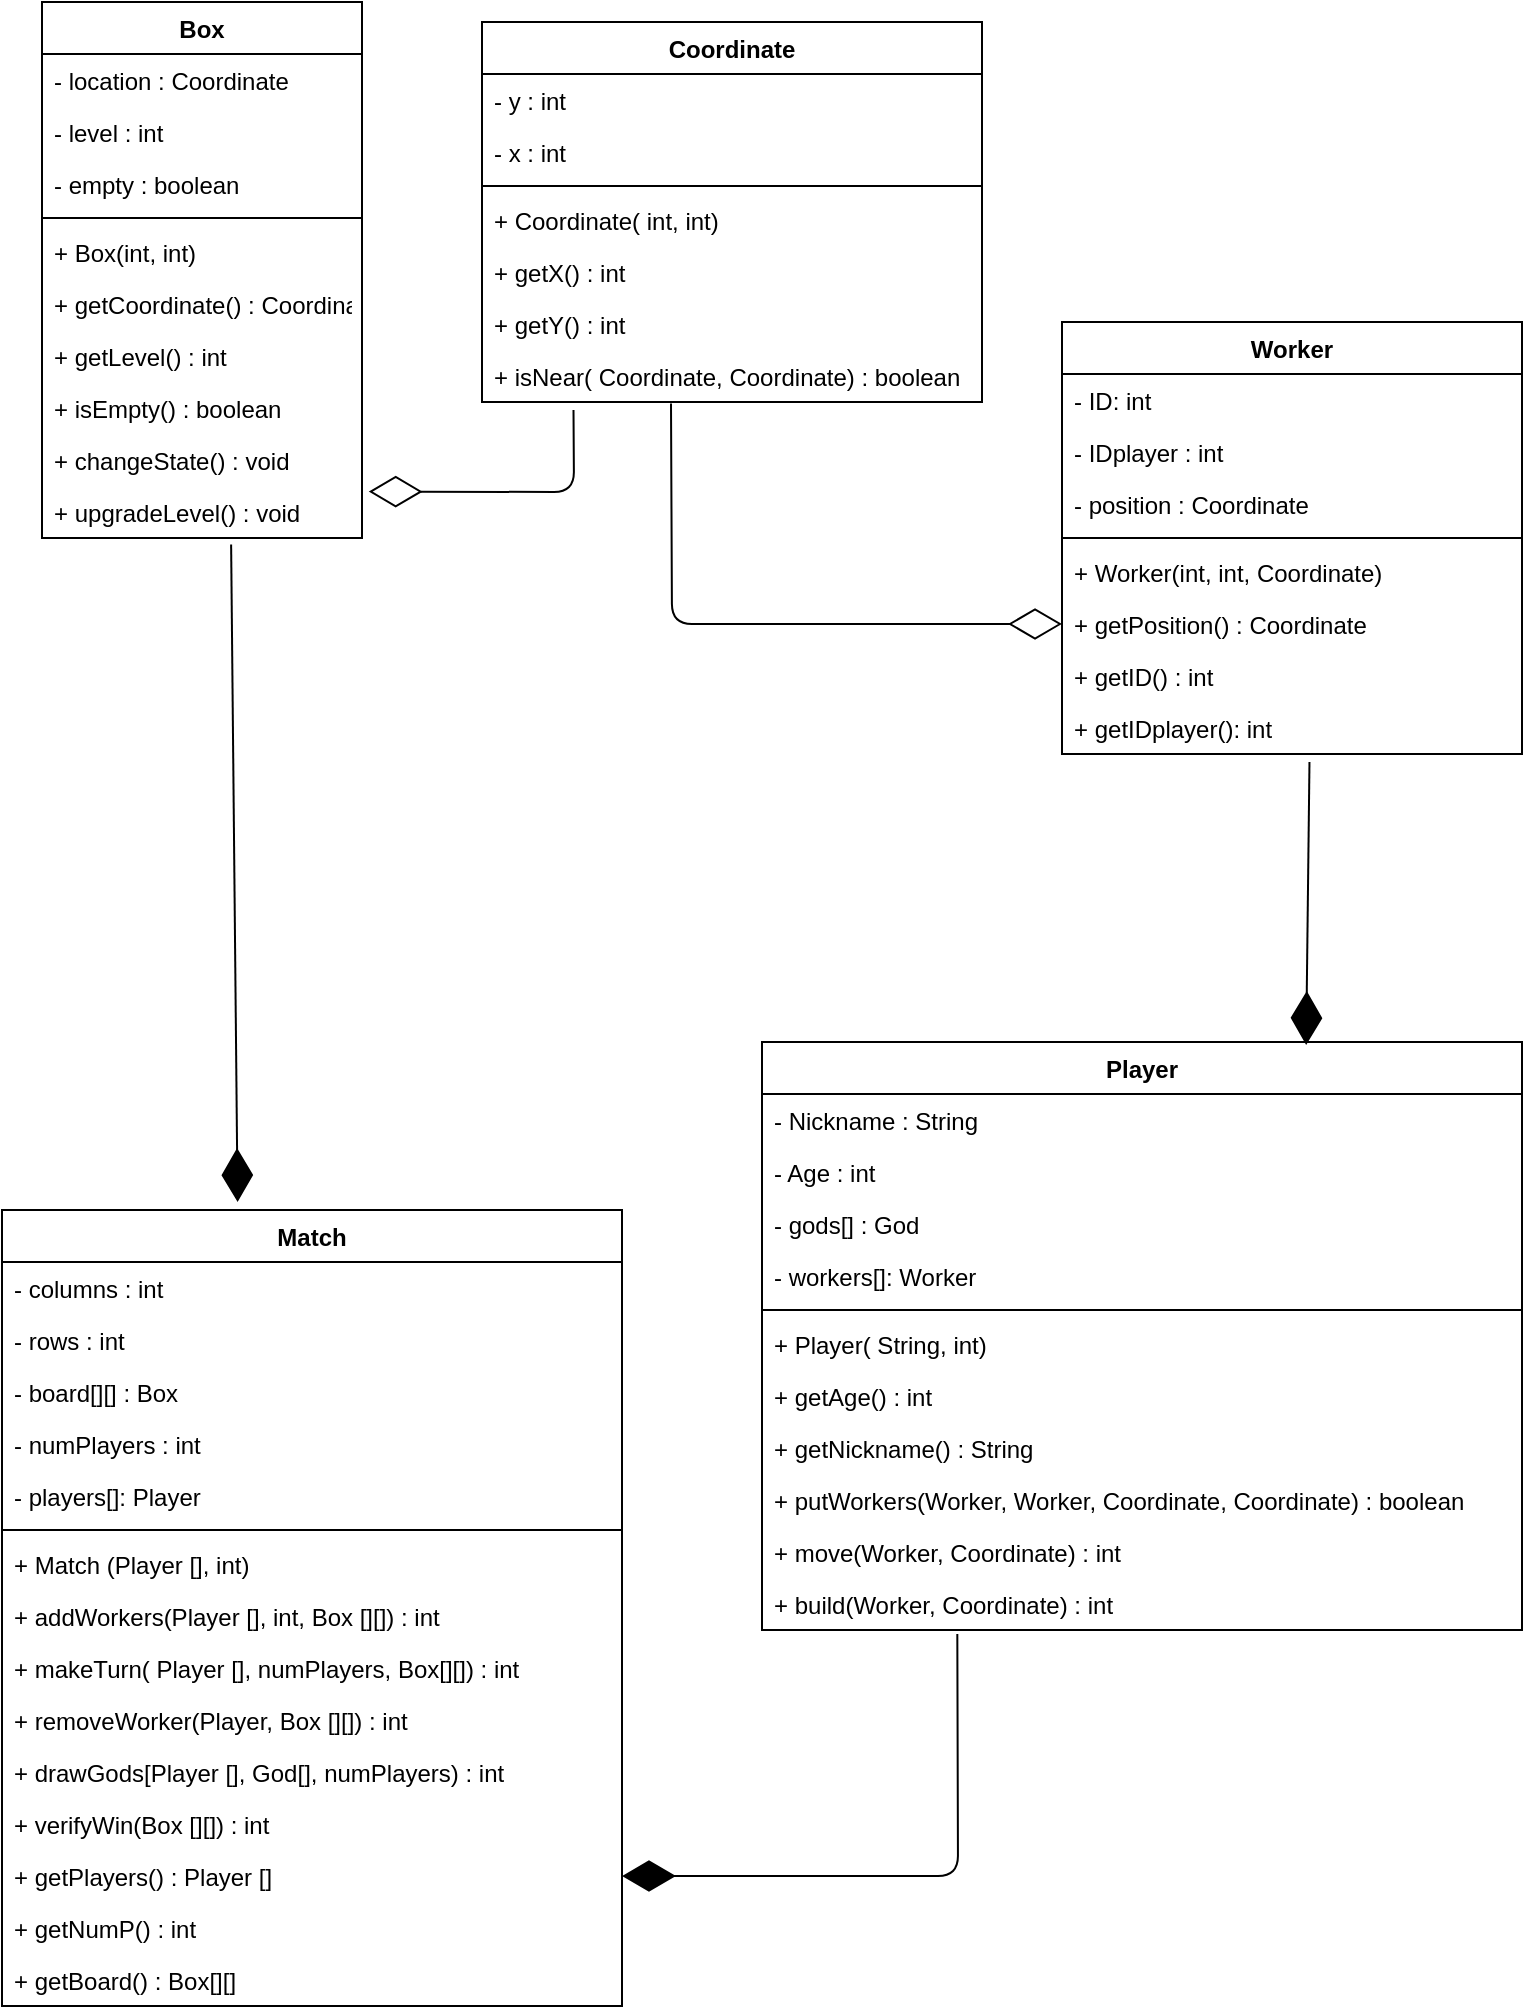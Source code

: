 <mxfile version="12.8.8" type="device"><diagram name="Page-1" id="c4acf3e9-155e-7222-9cf6-157b1a14988f"><mxGraphModel dx="1267" dy="565" grid="1" gridSize="10" guides="1" tooltips="1" connect="1" arrows="1" fold="1" page="1" pageScale="1" pageWidth="850" pageHeight="1100" background="#ffffff" math="0" shadow="0"><root><mxCell id="0"/><mxCell id="1" parent="0"/><mxCell id="l6k8qDA1Fq8a3DRyq_wM-25" value="Box" style="swimlane;fontStyle=1;align=center;verticalAlign=top;childLayout=stackLayout;horizontal=1;startSize=26;horizontalStack=0;resizeParent=1;resizeParentMax=0;resizeLast=0;collapsible=1;marginBottom=0;fillColor=none;" vertex="1" parent="1"><mxGeometry x="80" y="40" width="160" height="268" as="geometry"/></mxCell><mxCell id="l6k8qDA1Fq8a3DRyq_wM-26" value="- location : Coordinate" style="text;strokeColor=none;fillColor=none;align=left;verticalAlign=top;spacingLeft=4;spacingRight=4;overflow=hidden;rotatable=0;points=[[0,0.5],[1,0.5]];portConstraint=eastwest;" vertex="1" parent="l6k8qDA1Fq8a3DRyq_wM-25"><mxGeometry y="26" width="160" height="26" as="geometry"/></mxCell><mxCell id="l6k8qDA1Fq8a3DRyq_wM-30" value="- level : int" style="text;strokeColor=none;fillColor=none;align=left;verticalAlign=top;spacingLeft=4;spacingRight=4;overflow=hidden;rotatable=0;points=[[0,0.5],[1,0.5]];portConstraint=eastwest;" vertex="1" parent="l6k8qDA1Fq8a3DRyq_wM-25"><mxGeometry y="52" width="160" height="26" as="geometry"/></mxCell><mxCell id="l6k8qDA1Fq8a3DRyq_wM-31" value="- empty : boolean" style="text;strokeColor=none;fillColor=none;align=left;verticalAlign=top;spacingLeft=4;spacingRight=4;overflow=hidden;rotatable=0;points=[[0,0.5],[1,0.5]];portConstraint=eastwest;" vertex="1" parent="l6k8qDA1Fq8a3DRyq_wM-25"><mxGeometry y="78" width="160" height="26" as="geometry"/></mxCell><mxCell id="l6k8qDA1Fq8a3DRyq_wM-27" value="" style="line;strokeWidth=1;fillColor=none;align=left;verticalAlign=middle;spacingTop=-1;spacingLeft=3;spacingRight=3;rotatable=0;labelPosition=right;points=[];portConstraint=eastwest;" vertex="1" parent="l6k8qDA1Fq8a3DRyq_wM-25"><mxGeometry y="104" width="160" height="8" as="geometry"/></mxCell><mxCell id="l6k8qDA1Fq8a3DRyq_wM-37" value="+ Box(int, int)" style="text;strokeColor=none;fillColor=none;align=left;verticalAlign=top;spacingLeft=4;spacingRight=4;overflow=hidden;rotatable=0;points=[[0,0.5],[1,0.5]];portConstraint=eastwest;" vertex="1" parent="l6k8qDA1Fq8a3DRyq_wM-25"><mxGeometry y="112" width="160" height="26" as="geometry"/></mxCell><mxCell id="l6k8qDA1Fq8a3DRyq_wM-32" value="+ getCoordinate() : Coordinate" style="text;strokeColor=none;fillColor=none;align=left;verticalAlign=top;spacingLeft=4;spacingRight=4;overflow=hidden;rotatable=0;points=[[0,0.5],[1,0.5]];portConstraint=eastwest;" vertex="1" parent="l6k8qDA1Fq8a3DRyq_wM-25"><mxGeometry y="138" width="160" height="26" as="geometry"/></mxCell><mxCell id="l6k8qDA1Fq8a3DRyq_wM-33" value="+ getLevel() : int" style="text;strokeColor=none;fillColor=none;align=left;verticalAlign=top;spacingLeft=4;spacingRight=4;overflow=hidden;rotatable=0;points=[[0,0.5],[1,0.5]];portConstraint=eastwest;" vertex="1" parent="l6k8qDA1Fq8a3DRyq_wM-25"><mxGeometry y="164" width="160" height="26" as="geometry"/></mxCell><mxCell id="l6k8qDA1Fq8a3DRyq_wM-34" value="+ isEmpty() : boolean" style="text;strokeColor=none;fillColor=none;align=left;verticalAlign=top;spacingLeft=4;spacingRight=4;overflow=hidden;rotatable=0;points=[[0,0.5],[1,0.5]];portConstraint=eastwest;" vertex="1" parent="l6k8qDA1Fq8a3DRyq_wM-25"><mxGeometry y="190" width="160" height="26" as="geometry"/></mxCell><mxCell id="l6k8qDA1Fq8a3DRyq_wM-35" value="+ changeState() : void" style="text;strokeColor=none;fillColor=none;align=left;verticalAlign=top;spacingLeft=4;spacingRight=4;overflow=hidden;rotatable=0;points=[[0,0.5],[1,0.5]];portConstraint=eastwest;" vertex="1" parent="l6k8qDA1Fq8a3DRyq_wM-25"><mxGeometry y="216" width="160" height="26" as="geometry"/></mxCell><mxCell id="l6k8qDA1Fq8a3DRyq_wM-36" value="+ upgradeLevel() : void" style="text;strokeColor=none;fillColor=none;align=left;verticalAlign=top;spacingLeft=4;spacingRight=4;overflow=hidden;rotatable=0;points=[[0,0.5],[1,0.5]];portConstraint=eastwest;" vertex="1" parent="l6k8qDA1Fq8a3DRyq_wM-25"><mxGeometry y="242" width="160" height="26" as="geometry"/></mxCell><mxCell id="l6k8qDA1Fq8a3DRyq_wM-82" value="" style="endArrow=diamondThin;endFill=1;endSize=24;html=1;exitX=0.257;exitY=1.077;exitDx=0;exitDy=0;exitPerimeter=0;entryX=1;entryY=0.5;entryDx=0;entryDy=0;" edge="1" parent="1" source="l6k8qDA1Fq8a3DRyq_wM-54" target="l6k8qDA1Fq8a3DRyq_wM-68"><mxGeometry width="160" relative="1" as="geometry"><mxPoint x="340" y="370" as="sourcePoint"/><mxPoint x="350" y="450" as="targetPoint"/><Array as="points"><mxPoint x="538" y="977"/></Array></mxGeometry></mxCell><mxCell id="l6k8qDA1Fq8a3DRyq_wM-83" value="" style="endArrow=diamondThin;endFill=1;endSize=24;html=1;exitX=0.591;exitY=1.123;exitDx=0;exitDy=0;exitPerimeter=0;entryX=0.38;entryY=-0.01;entryDx=0;entryDy=0;entryPerimeter=0;" edge="1" parent="1" source="l6k8qDA1Fq8a3DRyq_wM-36" target="l6k8qDA1Fq8a3DRyq_wM-19"><mxGeometry width="160" relative="1" as="geometry"><mxPoint x="460" y="360" as="sourcePoint"/><mxPoint x="200" y="450" as="targetPoint"/></mxGeometry></mxCell><mxCell id="l6k8qDA1Fq8a3DRyq_wM-84" value="" style="endArrow=diamondThin;endFill=1;endSize=24;html=1;exitX=0.538;exitY=1.154;exitDx=0;exitDy=0;exitPerimeter=0;entryX=0.716;entryY=0.005;entryDx=0;entryDy=0;entryPerimeter=0;" edge="1" parent="1" source="l6k8qDA1Fq8a3DRyq_wM-63" target="l6k8qDA1Fq8a3DRyq_wM-9"><mxGeometry width="160" relative="1" as="geometry"><mxPoint x="460" y="460" as="sourcePoint"/><mxPoint x="560" y="370" as="targetPoint"/><Array as="points"/></mxGeometry></mxCell><mxCell id="l6k8qDA1Fq8a3DRyq_wM-87" value="" style="endArrow=diamondThin;endFill=0;endSize=24;html=1;exitX=0.378;exitY=1.031;exitDx=0;exitDy=0;exitPerimeter=0;entryX=0;entryY=0.5;entryDx=0;entryDy=0;" edge="1" parent="1" source="l6k8qDA1Fq8a3DRyq_wM-79" target="l6k8qDA1Fq8a3DRyq_wM-61"><mxGeometry width="160" relative="1" as="geometry"><mxPoint x="460" y="710" as="sourcePoint"/><mxPoint x="587" y="412" as="targetPoint"/><Array as="points"><mxPoint x="395" y="351"/></Array></mxGeometry></mxCell><mxCell id="l6k8qDA1Fq8a3DRyq_wM-88" value="" style="endArrow=diamondThin;endFill=0;endSize=24;html=1;exitX=0.183;exitY=1.154;exitDx=0;exitDy=0;exitPerimeter=0;entryX=1.021;entryY=0.108;entryDx=0;entryDy=0;entryPerimeter=0;" edge="1" parent="1" source="l6k8qDA1Fq8a3DRyq_wM-79" target="l6k8qDA1Fq8a3DRyq_wM-36"><mxGeometry width="160" relative="1" as="geometry"><mxPoint x="460" y="630" as="sourcePoint"/><mxPoint x="260" y="370" as="targetPoint"/><Array as="points"><mxPoint x="346" y="285"/></Array></mxGeometry></mxCell><mxCell id="l6k8qDA1Fq8a3DRyq_wM-55" value="Worker" style="swimlane;fontStyle=1;align=center;verticalAlign=top;childLayout=stackLayout;horizontal=1;startSize=26;horizontalStack=0;resizeParent=1;resizeParentMax=0;resizeLast=0;collapsible=1;marginBottom=0;fillColor=none;" vertex="1" parent="1"><mxGeometry x="590" y="200" width="230" height="216" as="geometry"/></mxCell><mxCell id="l6k8qDA1Fq8a3DRyq_wM-56" value="- ID: int" style="text;strokeColor=none;fillColor=none;align=left;verticalAlign=top;spacingLeft=4;spacingRight=4;overflow=hidden;rotatable=0;points=[[0,0.5],[1,0.5]];portConstraint=eastwest;" vertex="1" parent="l6k8qDA1Fq8a3DRyq_wM-55"><mxGeometry y="26" width="230" height="26" as="geometry"/></mxCell><mxCell id="l6k8qDA1Fq8a3DRyq_wM-59" value="- IDplayer : int" style="text;strokeColor=none;fillColor=none;align=left;verticalAlign=top;spacingLeft=4;spacingRight=4;overflow=hidden;rotatable=0;points=[[0,0.5],[1,0.5]];portConstraint=eastwest;" vertex="1" parent="l6k8qDA1Fq8a3DRyq_wM-55"><mxGeometry y="52" width="230" height="26" as="geometry"/></mxCell><mxCell id="l6k8qDA1Fq8a3DRyq_wM-60" value="- position : Coordinate" style="text;strokeColor=none;fillColor=none;align=left;verticalAlign=top;spacingLeft=4;spacingRight=4;overflow=hidden;rotatable=0;points=[[0,0.5],[1,0.5]];portConstraint=eastwest;" vertex="1" parent="l6k8qDA1Fq8a3DRyq_wM-55"><mxGeometry y="78" width="230" height="26" as="geometry"/></mxCell><mxCell id="l6k8qDA1Fq8a3DRyq_wM-57" value="" style="line;strokeWidth=1;fillColor=none;align=left;verticalAlign=middle;spacingTop=-1;spacingLeft=3;spacingRight=3;rotatable=0;labelPosition=right;points=[];portConstraint=eastwest;" vertex="1" parent="l6k8qDA1Fq8a3DRyq_wM-55"><mxGeometry y="104" width="230" height="8" as="geometry"/></mxCell><mxCell id="l6k8qDA1Fq8a3DRyq_wM-58" value="+ Worker(int, int, Coordinate)" style="text;strokeColor=none;fillColor=none;align=left;verticalAlign=top;spacingLeft=4;spacingRight=4;overflow=hidden;rotatable=0;points=[[0,0.5],[1,0.5]];portConstraint=eastwest;" vertex="1" parent="l6k8qDA1Fq8a3DRyq_wM-55"><mxGeometry y="112" width="230" height="26" as="geometry"/></mxCell><mxCell id="l6k8qDA1Fq8a3DRyq_wM-61" value="+ getPosition() : Coordinate" style="text;strokeColor=none;fillColor=none;align=left;verticalAlign=top;spacingLeft=4;spacingRight=4;overflow=hidden;rotatable=0;points=[[0,0.5],[1,0.5]];portConstraint=eastwest;" vertex="1" parent="l6k8qDA1Fq8a3DRyq_wM-55"><mxGeometry y="138" width="230" height="26" as="geometry"/></mxCell><mxCell id="l6k8qDA1Fq8a3DRyq_wM-62" value="+ getID() : int" style="text;strokeColor=none;fillColor=none;align=left;verticalAlign=top;spacingLeft=4;spacingRight=4;overflow=hidden;rotatable=0;points=[[0,0.5],[1,0.5]];portConstraint=eastwest;" vertex="1" parent="l6k8qDA1Fq8a3DRyq_wM-55"><mxGeometry y="164" width="230" height="26" as="geometry"/></mxCell><mxCell id="l6k8qDA1Fq8a3DRyq_wM-63" value="+ getIDplayer(): int" style="text;strokeColor=none;fillColor=none;align=left;verticalAlign=top;spacingLeft=4;spacingRight=4;overflow=hidden;rotatable=0;points=[[0,0.5],[1,0.5]];portConstraint=eastwest;" vertex="1" parent="l6k8qDA1Fq8a3DRyq_wM-55"><mxGeometry y="190" width="230" height="26" as="geometry"/></mxCell><mxCell id="l6k8qDA1Fq8a3DRyq_wM-72" value="Coordinate" style="swimlane;fontStyle=1;align=center;verticalAlign=top;childLayout=stackLayout;horizontal=1;startSize=26;horizontalStack=0;resizeParent=1;resizeParentMax=0;resizeLast=0;collapsible=1;marginBottom=0;fillColor=none;" vertex="1" parent="1"><mxGeometry x="300" y="50" width="250" height="190" as="geometry"/></mxCell><mxCell id="l6k8qDA1Fq8a3DRyq_wM-77" value="- y : int" style="text;strokeColor=none;fillColor=none;align=left;verticalAlign=top;spacingLeft=4;spacingRight=4;overflow=hidden;rotatable=0;points=[[0,0.5],[1,0.5]];portConstraint=eastwest;" vertex="1" parent="l6k8qDA1Fq8a3DRyq_wM-72"><mxGeometry y="26" width="250" height="26" as="geometry"/></mxCell><mxCell id="l6k8qDA1Fq8a3DRyq_wM-73" value="- x : int" style="text;strokeColor=none;fillColor=none;align=left;verticalAlign=top;spacingLeft=4;spacingRight=4;overflow=hidden;rotatable=0;points=[[0,0.5],[1,0.5]];portConstraint=eastwest;" vertex="1" parent="l6k8qDA1Fq8a3DRyq_wM-72"><mxGeometry y="52" width="250" height="26" as="geometry"/></mxCell><mxCell id="l6k8qDA1Fq8a3DRyq_wM-74" value="" style="line;strokeWidth=1;fillColor=none;align=left;verticalAlign=middle;spacingTop=-1;spacingLeft=3;spacingRight=3;rotatable=0;labelPosition=right;points=[];portConstraint=eastwest;" vertex="1" parent="l6k8qDA1Fq8a3DRyq_wM-72"><mxGeometry y="78" width="250" height="8" as="geometry"/></mxCell><mxCell id="l6k8qDA1Fq8a3DRyq_wM-78" value="+ Coordinate( int, int) " style="text;strokeColor=none;fillColor=none;align=left;verticalAlign=top;spacingLeft=4;spacingRight=4;overflow=hidden;rotatable=0;points=[[0,0.5],[1,0.5]];portConstraint=eastwest;" vertex="1" parent="l6k8qDA1Fq8a3DRyq_wM-72"><mxGeometry y="86" width="250" height="26" as="geometry"/></mxCell><mxCell id="l6k8qDA1Fq8a3DRyq_wM-75" value="+ getX() : int" style="text;strokeColor=none;fillColor=none;align=left;verticalAlign=top;spacingLeft=4;spacingRight=4;overflow=hidden;rotatable=0;points=[[0,0.5],[1,0.5]];portConstraint=eastwest;" vertex="1" parent="l6k8qDA1Fq8a3DRyq_wM-72"><mxGeometry y="112" width="250" height="26" as="geometry"/></mxCell><mxCell id="l6k8qDA1Fq8a3DRyq_wM-76" value="+ getY() : int" style="text;strokeColor=none;fillColor=none;align=left;verticalAlign=top;spacingLeft=4;spacingRight=4;overflow=hidden;rotatable=0;points=[[0,0.5],[1,0.5]];portConstraint=eastwest;" vertex="1" parent="l6k8qDA1Fq8a3DRyq_wM-72"><mxGeometry y="138" width="250" height="26" as="geometry"/></mxCell><mxCell id="l6k8qDA1Fq8a3DRyq_wM-79" value="+ isNear( Coordinate, Coordinate) : boolean" style="text;strokeColor=none;fillColor=none;align=left;verticalAlign=top;spacingLeft=4;spacingRight=4;overflow=hidden;rotatable=0;points=[[0,0.5],[1,0.5]];portConstraint=eastwest;" vertex="1" parent="l6k8qDA1Fq8a3DRyq_wM-72"><mxGeometry y="164" width="250" height="26" as="geometry"/></mxCell><mxCell id="l6k8qDA1Fq8a3DRyq_wM-19" value="Match" style="swimlane;fontStyle=1;align=center;verticalAlign=top;childLayout=stackLayout;horizontal=1;startSize=26;horizontalStack=0;resizeParent=1;resizeParentMax=0;resizeLast=0;collapsible=1;marginBottom=0;fillColor=none;" vertex="1" parent="1"><mxGeometry x="60" y="644" width="310" height="398" as="geometry"/></mxCell><mxCell id="l6k8qDA1Fq8a3DRyq_wM-20" value="- columns : int" style="text;strokeColor=none;fillColor=none;align=left;verticalAlign=top;spacingLeft=4;spacingRight=4;overflow=hidden;rotatable=0;points=[[0,0.5],[1,0.5]];portConstraint=eastwest;" vertex="1" parent="l6k8qDA1Fq8a3DRyq_wM-19"><mxGeometry y="26" width="310" height="26" as="geometry"/></mxCell><mxCell id="l6k8qDA1Fq8a3DRyq_wM-23" value="- rows : int" style="text;strokeColor=none;fillColor=none;align=left;verticalAlign=top;spacingLeft=4;spacingRight=4;overflow=hidden;rotatable=0;points=[[0,0.5],[1,0.5]];portConstraint=eastwest;" vertex="1" parent="l6k8qDA1Fq8a3DRyq_wM-19"><mxGeometry y="52" width="310" height="26" as="geometry"/></mxCell><mxCell id="l6k8qDA1Fq8a3DRyq_wM-24" value="- board[][] : Box" style="text;strokeColor=none;fillColor=none;align=left;verticalAlign=top;spacingLeft=4;spacingRight=4;overflow=hidden;rotatable=0;points=[[0,0.5],[1,0.5]];portConstraint=eastwest;" vertex="1" parent="l6k8qDA1Fq8a3DRyq_wM-19"><mxGeometry y="78" width="310" height="26" as="geometry"/></mxCell><mxCell id="l6k8qDA1Fq8a3DRyq_wM-45" value="- numPlayers : int" style="text;strokeColor=none;fillColor=none;align=left;verticalAlign=top;spacingLeft=4;spacingRight=4;overflow=hidden;rotatable=0;points=[[0,0.5],[1,0.5]];portConstraint=eastwest;" vertex="1" parent="l6k8qDA1Fq8a3DRyq_wM-19"><mxGeometry y="104" width="310" height="26" as="geometry"/></mxCell><mxCell id="l6k8qDA1Fq8a3DRyq_wM-42" value="- players[]: Player" style="text;strokeColor=none;fillColor=none;align=left;verticalAlign=top;spacingLeft=4;spacingRight=4;overflow=hidden;rotatable=0;points=[[0,0.5],[1,0.5]];portConstraint=eastwest;" vertex="1" parent="l6k8qDA1Fq8a3DRyq_wM-19"><mxGeometry y="130" width="310" height="26" as="geometry"/></mxCell><mxCell id="l6k8qDA1Fq8a3DRyq_wM-21" value="" style="line;strokeWidth=1;fillColor=none;align=left;verticalAlign=middle;spacingTop=-1;spacingLeft=3;spacingRight=3;rotatable=0;labelPosition=right;points=[];portConstraint=eastwest;" vertex="1" parent="l6k8qDA1Fq8a3DRyq_wM-19"><mxGeometry y="156" width="310" height="8" as="geometry"/></mxCell><mxCell id="l6k8qDA1Fq8a3DRyq_wM-22" value="+ Match (Player [], int)" style="text;strokeColor=none;fillColor=none;align=left;verticalAlign=top;spacingLeft=4;spacingRight=4;overflow=hidden;rotatable=0;points=[[0,0.5],[1,0.5]];portConstraint=eastwest;" vertex="1" parent="l6k8qDA1Fq8a3DRyq_wM-19"><mxGeometry y="164" width="310" height="26" as="geometry"/></mxCell><mxCell id="l6k8qDA1Fq8a3DRyq_wM-43" value="+ addWorkers(Player [], int, Box [][]) : int" style="text;strokeColor=none;fillColor=none;align=left;verticalAlign=top;spacingLeft=4;spacingRight=4;overflow=hidden;rotatable=0;points=[[0,0.5],[1,0.5]];portConstraint=eastwest;" vertex="1" parent="l6k8qDA1Fq8a3DRyq_wM-19"><mxGeometry y="190" width="310" height="26" as="geometry"/></mxCell><mxCell id="l6k8qDA1Fq8a3DRyq_wM-44" value="+ makeTurn( Player [], numPlayers, Box[][]) : int  " style="text;strokeColor=none;fillColor=none;align=left;verticalAlign=top;spacingLeft=4;spacingRight=4;overflow=hidden;rotatable=0;points=[[0,0.5],[1,0.5]];portConstraint=eastwest;" vertex="1" parent="l6k8qDA1Fq8a3DRyq_wM-19"><mxGeometry y="216" width="310" height="26" as="geometry"/></mxCell><mxCell id="l6k8qDA1Fq8a3DRyq_wM-64" value="+ removeWorker(Player, Box [][]) : int" style="text;strokeColor=none;fillColor=none;align=left;verticalAlign=top;spacingLeft=4;spacingRight=4;overflow=hidden;rotatable=0;points=[[0,0.5],[1,0.5]];portConstraint=eastwest;" vertex="1" parent="l6k8qDA1Fq8a3DRyq_wM-19"><mxGeometry y="242" width="310" height="26" as="geometry"/></mxCell><mxCell id="l6k8qDA1Fq8a3DRyq_wM-67" value="+ drawGods[Player [], God[], numPlayers) : int" style="text;strokeColor=none;fillColor=none;align=left;verticalAlign=top;spacingLeft=4;spacingRight=4;overflow=hidden;rotatable=0;points=[[0,0.5],[1,0.5]];portConstraint=eastwest;" vertex="1" parent="l6k8qDA1Fq8a3DRyq_wM-19"><mxGeometry y="268" width="310" height="26" as="geometry"/></mxCell><mxCell id="l6k8qDA1Fq8a3DRyq_wM-65" value="+ verifyWin(Box [][]) : int" style="text;strokeColor=none;fillColor=none;align=left;verticalAlign=top;spacingLeft=4;spacingRight=4;overflow=hidden;rotatable=0;points=[[0,0.5],[1,0.5]];portConstraint=eastwest;" vertex="1" parent="l6k8qDA1Fq8a3DRyq_wM-19"><mxGeometry y="294" width="310" height="26" as="geometry"/></mxCell><mxCell id="l6k8qDA1Fq8a3DRyq_wM-68" value="+ getPlayers() : Player []" style="text;strokeColor=none;fillColor=none;align=left;verticalAlign=top;spacingLeft=4;spacingRight=4;overflow=hidden;rotatable=0;points=[[0,0.5],[1,0.5]];portConstraint=eastwest;" vertex="1" parent="l6k8qDA1Fq8a3DRyq_wM-19"><mxGeometry y="320" width="310" height="26" as="geometry"/></mxCell><mxCell id="l6k8qDA1Fq8a3DRyq_wM-69" value="+ getNumP() : int" style="text;strokeColor=none;fillColor=none;align=left;verticalAlign=top;spacingLeft=4;spacingRight=4;overflow=hidden;rotatable=0;points=[[0,0.5],[1,0.5]];portConstraint=eastwest;" vertex="1" parent="l6k8qDA1Fq8a3DRyq_wM-19"><mxGeometry y="346" width="310" height="26" as="geometry"/></mxCell><mxCell id="l6k8qDA1Fq8a3DRyq_wM-71" value="+ getBoard() : Box[][]" style="text;strokeColor=none;fillColor=none;align=left;verticalAlign=top;spacingLeft=4;spacingRight=4;overflow=hidden;rotatable=0;points=[[0,0.5],[1,0.5]];portConstraint=eastwest;" vertex="1" parent="l6k8qDA1Fq8a3DRyq_wM-19"><mxGeometry y="372" width="310" height="26" as="geometry"/></mxCell><mxCell id="l6k8qDA1Fq8a3DRyq_wM-9" value="Player" style="swimlane;fontStyle=1;align=center;verticalAlign=top;childLayout=stackLayout;horizontal=1;startSize=26;horizontalStack=0;resizeParent=1;resizeParentMax=0;resizeLast=0;collapsible=1;marginBottom=0;fillColor=none;" vertex="1" parent="1"><mxGeometry x="440" y="560" width="380" height="294" as="geometry"/></mxCell><mxCell id="l6k8qDA1Fq8a3DRyq_wM-10" value="- Nickname : String" style="text;strokeColor=none;fillColor=none;align=left;verticalAlign=top;spacingLeft=4;spacingRight=4;overflow=hidden;rotatable=0;points=[[0,0.5],[1,0.5]];portConstraint=eastwest;" vertex="1" parent="l6k8qDA1Fq8a3DRyq_wM-9"><mxGeometry y="26" width="380" height="26" as="geometry"/></mxCell><mxCell id="l6k8qDA1Fq8a3DRyq_wM-12" value="- Age : int " style="text;strokeColor=none;fillColor=none;align=left;verticalAlign=top;spacingLeft=4;spacingRight=4;overflow=hidden;rotatable=0;points=[[0,0.5],[1,0.5]];portConstraint=eastwest;" vertex="1" parent="l6k8qDA1Fq8a3DRyq_wM-9"><mxGeometry y="52" width="380" height="26" as="geometry"/></mxCell><mxCell id="l6k8qDA1Fq8a3DRyq_wM-66" value="- gods[] : God" style="text;strokeColor=none;fillColor=none;align=left;verticalAlign=top;spacingLeft=4;spacingRight=4;overflow=hidden;rotatable=0;points=[[0,0.5],[1,0.5]];portConstraint=eastwest;" vertex="1" parent="l6k8qDA1Fq8a3DRyq_wM-9"><mxGeometry y="78" width="380" height="26" as="geometry"/></mxCell><mxCell id="l6k8qDA1Fq8a3DRyq_wM-86" value="- workers[]: Worker" style="text;strokeColor=none;fillColor=none;align=left;verticalAlign=top;spacingLeft=4;spacingRight=4;overflow=hidden;rotatable=0;points=[[0,0.5],[1,0.5]];portConstraint=eastwest;" vertex="1" parent="l6k8qDA1Fq8a3DRyq_wM-9"><mxGeometry y="104" width="380" height="26" as="geometry"/></mxCell><mxCell id="l6k8qDA1Fq8a3DRyq_wM-11" value="" style="line;strokeWidth=1;fillColor=none;align=left;verticalAlign=middle;spacingTop=-1;spacingLeft=3;spacingRight=3;rotatable=0;labelPosition=right;points=[];portConstraint=eastwest;" vertex="1" parent="l6k8qDA1Fq8a3DRyq_wM-9"><mxGeometry y="130" width="380" height="8" as="geometry"/></mxCell><mxCell id="l6k8qDA1Fq8a3DRyq_wM-38" value="+ Player( String, int) " style="text;strokeColor=none;fillColor=none;align=left;verticalAlign=top;spacingLeft=4;spacingRight=4;overflow=hidden;rotatable=0;points=[[0,0.5],[1,0.5]];portConstraint=eastwest;" vertex="1" parent="l6k8qDA1Fq8a3DRyq_wM-9"><mxGeometry y="138" width="380" height="26" as="geometry"/></mxCell><mxCell id="l6k8qDA1Fq8a3DRyq_wM-13" value="+ getAge() : int" style="text;strokeColor=none;fillColor=none;align=left;verticalAlign=top;spacingLeft=4;spacingRight=4;overflow=hidden;rotatable=0;points=[[0,0.5],[1,0.5]];portConstraint=eastwest;" vertex="1" parent="l6k8qDA1Fq8a3DRyq_wM-9"><mxGeometry y="164" width="380" height="26" as="geometry"/></mxCell><mxCell id="l6k8qDA1Fq8a3DRyq_wM-14" value="+ getNickname() : String" style="text;strokeColor=none;fillColor=none;align=left;verticalAlign=top;spacingLeft=4;spacingRight=4;overflow=hidden;rotatable=0;points=[[0,0.5],[1,0.5]];portConstraint=eastwest;" vertex="1" parent="l6k8qDA1Fq8a3DRyq_wM-9"><mxGeometry y="190" width="380" height="26" as="geometry"/></mxCell><mxCell id="l6k8qDA1Fq8a3DRyq_wM-15" value="+ putWorkers(Worker, Worker, Coordinate, Coordinate) : boolean " style="text;strokeColor=none;fillColor=none;align=left;verticalAlign=top;spacingLeft=4;spacingRight=4;overflow=hidden;rotatable=0;points=[[0,0.5],[1,0.5]];portConstraint=eastwest;" vertex="1" parent="l6k8qDA1Fq8a3DRyq_wM-9"><mxGeometry y="216" width="380" height="26" as="geometry"/></mxCell><mxCell id="l6k8qDA1Fq8a3DRyq_wM-53" value="+ move(Worker, Coordinate) : int" style="text;strokeColor=none;fillColor=none;align=left;verticalAlign=top;spacingLeft=4;spacingRight=4;overflow=hidden;rotatable=0;points=[[0,0.5],[1,0.5]];portConstraint=eastwest;" vertex="1" parent="l6k8qDA1Fq8a3DRyq_wM-9"><mxGeometry y="242" width="380" height="26" as="geometry"/></mxCell><mxCell id="l6k8qDA1Fq8a3DRyq_wM-54" value="+ build(Worker, Coordinate) : int" style="text;strokeColor=none;fillColor=none;align=left;verticalAlign=top;spacingLeft=4;spacingRight=4;overflow=hidden;rotatable=0;points=[[0,0.5],[1,0.5]];portConstraint=eastwest;" vertex="1" parent="l6k8qDA1Fq8a3DRyq_wM-9"><mxGeometry y="268" width="380" height="26" as="geometry"/></mxCell></root></mxGraphModel></diagram></mxfile>